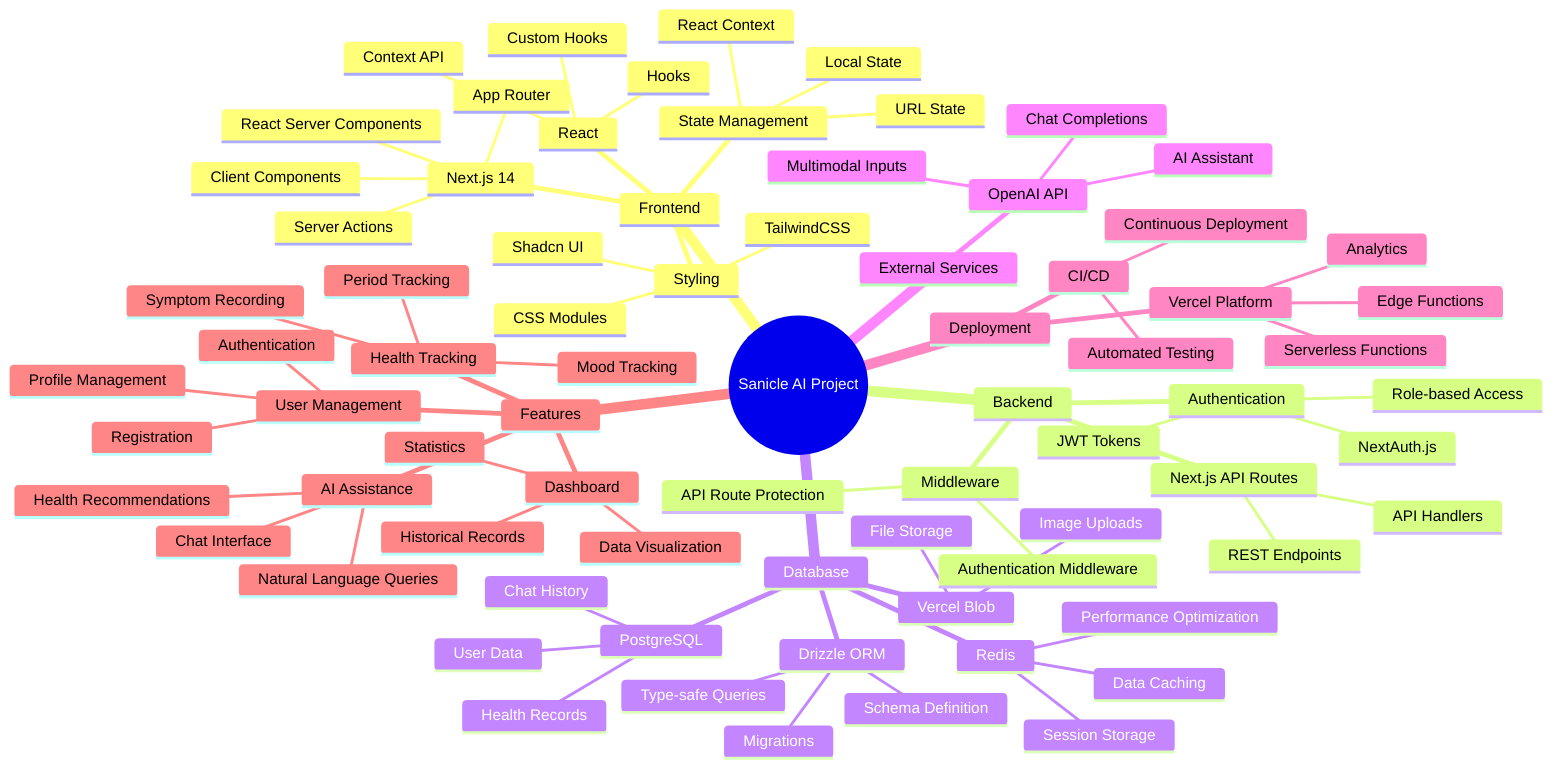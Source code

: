 mindmap
  root((Sanicle AI Project))
    Frontend
      Next.js 14
        App Router
        React Server Components
        Client Components
        Server Actions
      React
        Hooks
        Context API
        Custom Hooks
      Styling
        TailwindCSS
        Shadcn UI
        CSS Modules
      State Management
        React Context
        Local State
        URL State
    Backend
      Next.js API Routes
        REST Endpoints
        API Handlers
      Authentication
        NextAuth.js
        JWT Tokens
        Role-based Access
      Middleware
        Authentication Middleware
        API Route Protection
    Database
      PostgreSQL
        User Data
        Health Records
        Chat History
      Drizzle ORM
        Schema Definition
        Type-safe Queries
        Migrations
      Redis
        Session Storage
        Data Caching
        Performance Optimization
      Vercel Blob
        File Storage
        Image Uploads
    External Services
      OpenAI API
        Chat Completions
        AI Assistant
        Multimodal Inputs
    Deployment
      Vercel Platform
        Edge Functions
        Serverless Functions
        Analytics
      CI/CD
        Automated Testing
        Continuous Deployment
    Features
      User Management
        Registration
        Authentication
        Profile Management
      Health Tracking
        Period Tracking
        Symptom Recording
        Mood Tracking
      AI Assistance
        Chat Interface
        Health Recommendations
        Natural Language Queries
      Dashboard
        Data Visualization
        Historical Records
        Statistics